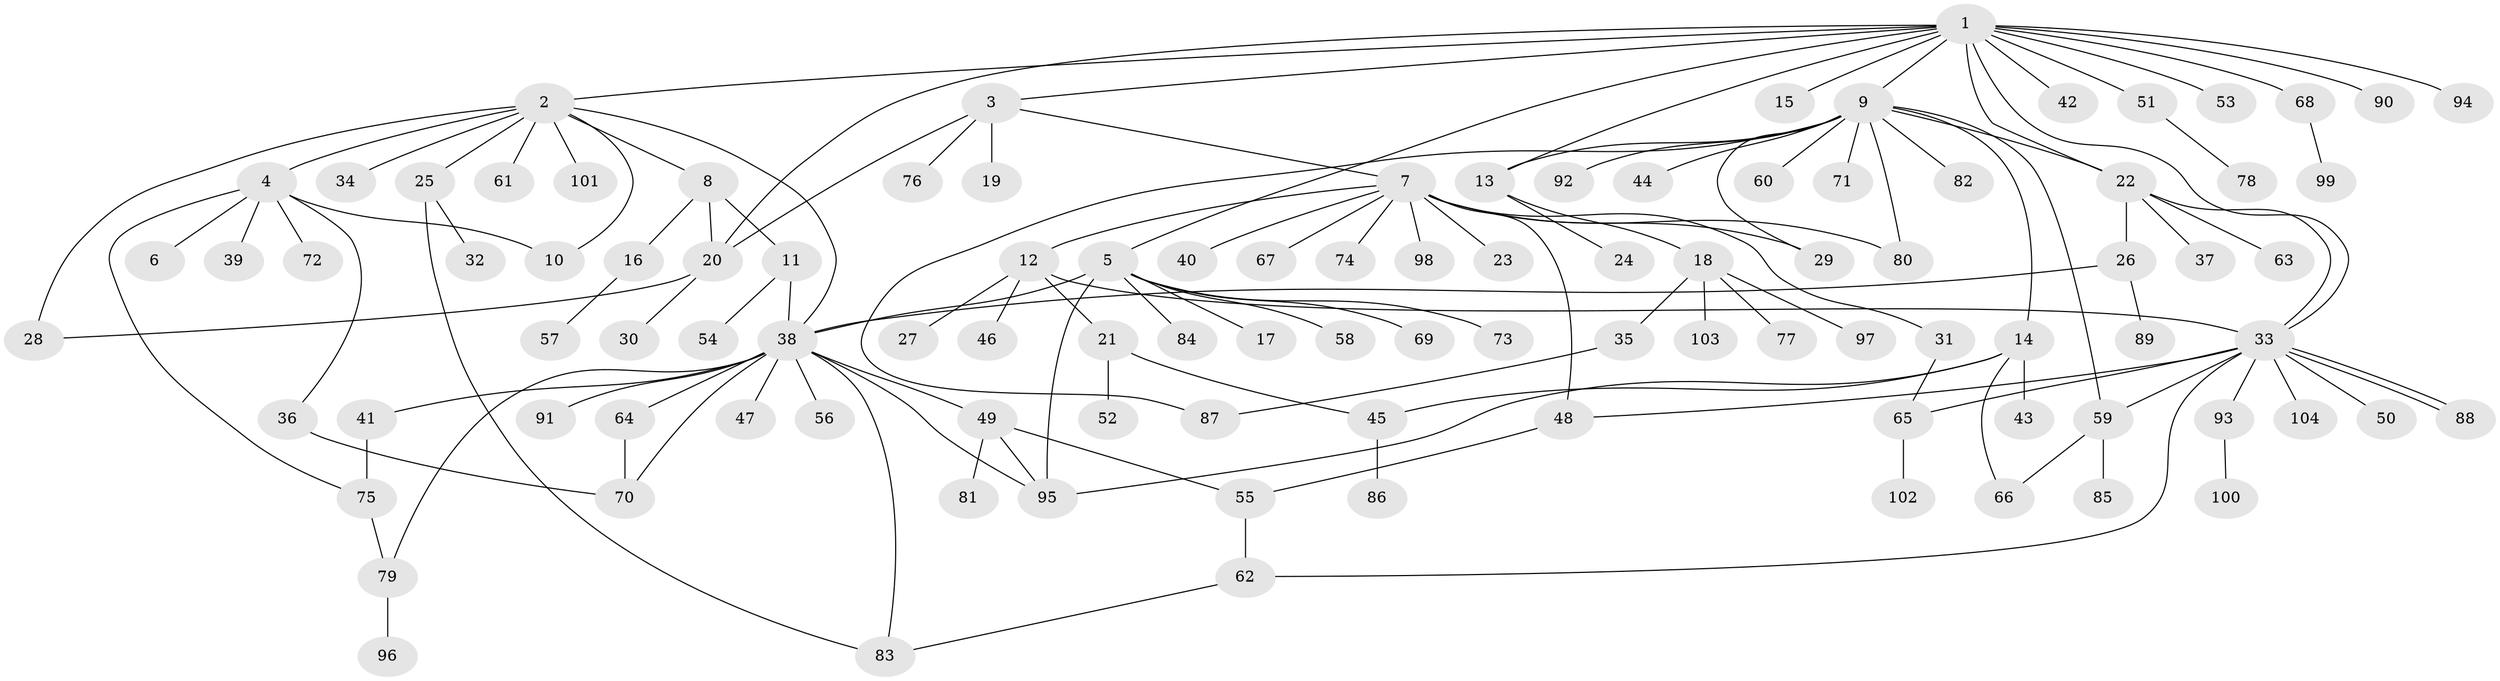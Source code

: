 // coarse degree distribution, {14: 0.036585365853658534, 10: 0.024390243902439025, 4: 0.06097560975609756, 6: 0.012195121951219513, 7: 0.024390243902439025, 1: 0.6097560975609756, 5: 0.04878048780487805, 3: 0.04878048780487805, 2: 0.12195121951219512, 12: 0.012195121951219513}
// Generated by graph-tools (version 1.1) at 2025/41/03/06/25 10:41:49]
// undirected, 104 vertices, 134 edges
graph export_dot {
graph [start="1"]
  node [color=gray90,style=filled];
  1;
  2;
  3;
  4;
  5;
  6;
  7;
  8;
  9;
  10;
  11;
  12;
  13;
  14;
  15;
  16;
  17;
  18;
  19;
  20;
  21;
  22;
  23;
  24;
  25;
  26;
  27;
  28;
  29;
  30;
  31;
  32;
  33;
  34;
  35;
  36;
  37;
  38;
  39;
  40;
  41;
  42;
  43;
  44;
  45;
  46;
  47;
  48;
  49;
  50;
  51;
  52;
  53;
  54;
  55;
  56;
  57;
  58;
  59;
  60;
  61;
  62;
  63;
  64;
  65;
  66;
  67;
  68;
  69;
  70;
  71;
  72;
  73;
  74;
  75;
  76;
  77;
  78;
  79;
  80;
  81;
  82;
  83;
  84;
  85;
  86;
  87;
  88;
  89;
  90;
  91;
  92;
  93;
  94;
  95;
  96;
  97;
  98;
  99;
  100;
  101;
  102;
  103;
  104;
  1 -- 2;
  1 -- 3;
  1 -- 5;
  1 -- 9;
  1 -- 13;
  1 -- 15;
  1 -- 20;
  1 -- 22;
  1 -- 33;
  1 -- 42;
  1 -- 51;
  1 -- 53;
  1 -- 68;
  1 -- 90;
  1 -- 94;
  2 -- 4;
  2 -- 8;
  2 -- 10;
  2 -- 25;
  2 -- 28;
  2 -- 34;
  2 -- 38;
  2 -- 61;
  2 -- 101;
  3 -- 7;
  3 -- 19;
  3 -- 20;
  3 -- 76;
  4 -- 6;
  4 -- 10;
  4 -- 36;
  4 -- 39;
  4 -- 72;
  4 -- 75;
  5 -- 17;
  5 -- 38;
  5 -- 58;
  5 -- 69;
  5 -- 73;
  5 -- 84;
  5 -- 95;
  7 -- 12;
  7 -- 23;
  7 -- 29;
  7 -- 31;
  7 -- 40;
  7 -- 48;
  7 -- 67;
  7 -- 74;
  7 -- 80;
  7 -- 98;
  8 -- 11;
  8 -- 16;
  8 -- 20;
  9 -- 13;
  9 -- 14;
  9 -- 22;
  9 -- 29;
  9 -- 44;
  9 -- 59;
  9 -- 60;
  9 -- 71;
  9 -- 80;
  9 -- 82;
  9 -- 87;
  9 -- 92;
  11 -- 38;
  11 -- 54;
  12 -- 21;
  12 -- 27;
  12 -- 33;
  12 -- 46;
  13 -- 18;
  13 -- 24;
  14 -- 43;
  14 -- 45;
  14 -- 66;
  14 -- 95;
  16 -- 57;
  18 -- 35;
  18 -- 77;
  18 -- 97;
  18 -- 103;
  20 -- 28;
  20 -- 30;
  21 -- 45;
  21 -- 52;
  22 -- 26;
  22 -- 33;
  22 -- 37;
  22 -- 63;
  25 -- 32;
  25 -- 83;
  26 -- 38;
  26 -- 89;
  31 -- 65;
  33 -- 48;
  33 -- 50;
  33 -- 59;
  33 -- 62;
  33 -- 65;
  33 -- 88;
  33 -- 88;
  33 -- 93;
  33 -- 104;
  35 -- 87;
  36 -- 70;
  38 -- 41;
  38 -- 47;
  38 -- 49;
  38 -- 56;
  38 -- 64;
  38 -- 70;
  38 -- 79;
  38 -- 83;
  38 -- 91;
  38 -- 95;
  41 -- 75;
  45 -- 86;
  48 -- 55;
  49 -- 55;
  49 -- 81;
  49 -- 95;
  51 -- 78;
  55 -- 62;
  59 -- 66;
  59 -- 85;
  62 -- 83;
  64 -- 70;
  65 -- 102;
  68 -- 99;
  75 -- 79;
  79 -- 96;
  93 -- 100;
}

